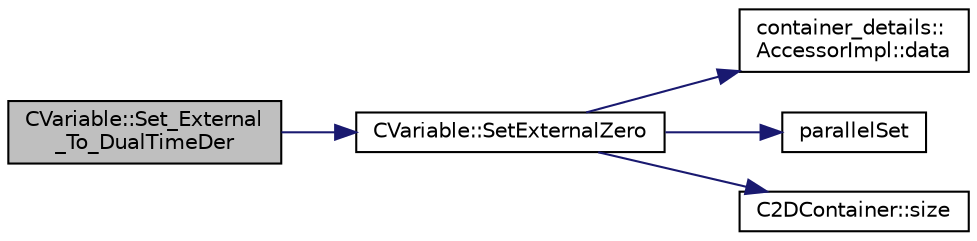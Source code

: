 digraph "CVariable::Set_External_To_DualTimeDer"
{
 // LATEX_PDF_SIZE
  edge [fontname="Helvetica",fontsize="10",labelfontname="Helvetica",labelfontsize="10"];
  node [fontname="Helvetica",fontsize="10",shape=record];
  rankdir="LR";
  Node1 [label="CVariable::Set_External\l_To_DualTimeDer",height=0.2,width=0.4,color="black", fillcolor="grey75", style="filled", fontcolor="black",tooltip="Set Dual-time derivative contributions to the external."];
  Node1 -> Node2 [color="midnightblue",fontsize="10",style="solid",fontname="Helvetica"];
  Node2 [label="CVariable::SetExternalZero",height=0.2,width=0.4,color="black", fillcolor="white", style="filled",URL="$classCVariable.html#aa02ebea850e32a05e09215b3d109ac80",tooltip="Set external contributions to zero."];
  Node2 -> Node3 [color="midnightblue",fontsize="10",style="solid",fontname="Helvetica"];
  Node3 [label="container_details::\lAccessorImpl::data",height=0.2,width=0.4,color="black", fillcolor="white", style="filled",URL="$classcontainer__details_1_1AccessorImpl.html#a5b5318f7212e57c13e464c398f74b3d5",tooltip=" "];
  Node2 -> Node4 [color="midnightblue",fontsize="10",style="solid",fontname="Helvetica"];
  Node4 [label="parallelSet",height=0.2,width=0.4,color="black", fillcolor="white", style="filled",URL="$omp__structure_8hpp.html#aa6ac2e864da0a02b0037fe4b8b6e1056",tooltip="Set the entries of an array-like object to a constant value in parallel."];
  Node2 -> Node5 [color="midnightblue",fontsize="10",style="solid",fontname="Helvetica"];
  Node5 [label="C2DContainer::size",height=0.2,width=0.4,color="black", fillcolor="white", style="filled",URL="$classC2DContainer.html#a8278113dbcf54123f9852e7e44583759",tooltip=" "];
}
